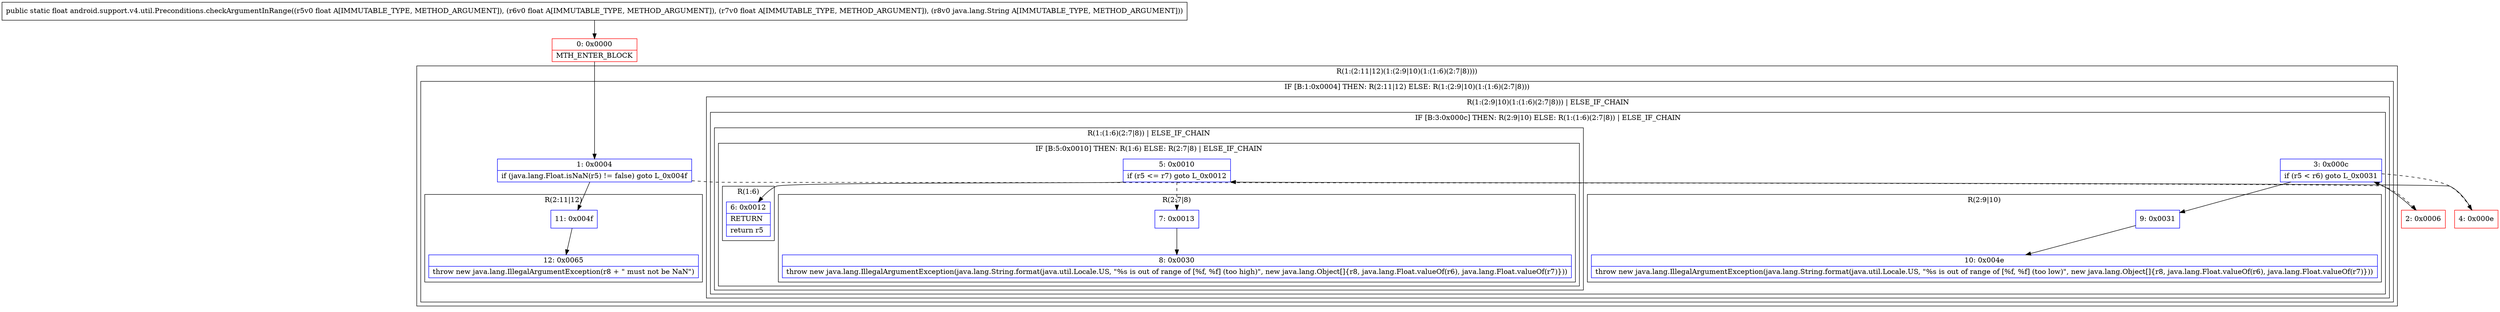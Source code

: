 digraph "CFG forandroid.support.v4.util.Preconditions.checkArgumentInRange(FFFLjava\/lang\/String;)F" {
subgraph cluster_Region_2110368426 {
label = "R(1:(2:11|12)(1:(2:9|10)(1:(1:6)(2:7|8))))";
node [shape=record,color=blue];
subgraph cluster_IfRegion_854746801 {
label = "IF [B:1:0x0004] THEN: R(2:11|12) ELSE: R(1:(2:9|10)(1:(1:6)(2:7|8)))";
node [shape=record,color=blue];
Node_1 [shape=record,label="{1\:\ 0x0004|if (java.lang.Float.isNaN(r5) != false) goto L_0x004f\l}"];
subgraph cluster_Region_793292525 {
label = "R(2:11|12)";
node [shape=record,color=blue];
Node_11 [shape=record,label="{11\:\ 0x004f}"];
Node_12 [shape=record,label="{12\:\ 0x0065|throw new java.lang.IllegalArgumentException(r8 + \" must not be NaN\")\l}"];
}
subgraph cluster_Region_1703310925 {
label = "R(1:(2:9|10)(1:(1:6)(2:7|8))) | ELSE_IF_CHAIN\l";
node [shape=record,color=blue];
subgraph cluster_IfRegion_1437211821 {
label = "IF [B:3:0x000c] THEN: R(2:9|10) ELSE: R(1:(1:6)(2:7|8)) | ELSE_IF_CHAIN\l";
node [shape=record,color=blue];
Node_3 [shape=record,label="{3\:\ 0x000c|if (r5 \< r6) goto L_0x0031\l}"];
subgraph cluster_Region_1959538503 {
label = "R(2:9|10)";
node [shape=record,color=blue];
Node_9 [shape=record,label="{9\:\ 0x0031}"];
Node_10 [shape=record,label="{10\:\ 0x004e|throw new java.lang.IllegalArgumentException(java.lang.String.format(java.util.Locale.US, \"%s is out of range of [%f, %f] (too low)\", new java.lang.Object[]\{r8, java.lang.Float.valueOf(r6), java.lang.Float.valueOf(r7)\}))\l}"];
}
subgraph cluster_Region_505010421 {
label = "R(1:(1:6)(2:7|8)) | ELSE_IF_CHAIN\l";
node [shape=record,color=blue];
subgraph cluster_IfRegion_1216078181 {
label = "IF [B:5:0x0010] THEN: R(1:6) ELSE: R(2:7|8) | ELSE_IF_CHAIN\l";
node [shape=record,color=blue];
Node_5 [shape=record,label="{5\:\ 0x0010|if (r5 \<= r7) goto L_0x0012\l}"];
subgraph cluster_Region_1303495603 {
label = "R(1:6)";
node [shape=record,color=blue];
Node_6 [shape=record,label="{6\:\ 0x0012|RETURN\l|return r5\l}"];
}
subgraph cluster_Region_1477602133 {
label = "R(2:7|8)";
node [shape=record,color=blue];
Node_7 [shape=record,label="{7\:\ 0x0013}"];
Node_8 [shape=record,label="{8\:\ 0x0030|throw new java.lang.IllegalArgumentException(java.lang.String.format(java.util.Locale.US, \"%s is out of range of [%f, %f] (too high)\", new java.lang.Object[]\{r8, java.lang.Float.valueOf(r6), java.lang.Float.valueOf(r7)\}))\l}"];
}
}
}
}
}
}
}
Node_0 [shape=record,color=red,label="{0\:\ 0x0000|MTH_ENTER_BLOCK\l}"];
Node_2 [shape=record,color=red,label="{2\:\ 0x0006}"];
Node_4 [shape=record,color=red,label="{4\:\ 0x000e}"];
MethodNode[shape=record,label="{public static float android.support.v4.util.Preconditions.checkArgumentInRange((r5v0 float A[IMMUTABLE_TYPE, METHOD_ARGUMENT]), (r6v0 float A[IMMUTABLE_TYPE, METHOD_ARGUMENT]), (r7v0 float A[IMMUTABLE_TYPE, METHOD_ARGUMENT]), (r8v0 java.lang.String A[IMMUTABLE_TYPE, METHOD_ARGUMENT])) }"];
MethodNode -> Node_0;
Node_1 -> Node_2[style=dashed];
Node_1 -> Node_11;
Node_11 -> Node_12;
Node_3 -> Node_4[style=dashed];
Node_3 -> Node_9;
Node_9 -> Node_10;
Node_5 -> Node_6;
Node_5 -> Node_7[style=dashed];
Node_7 -> Node_8;
Node_0 -> Node_1;
Node_2 -> Node_3;
Node_4 -> Node_5;
}

